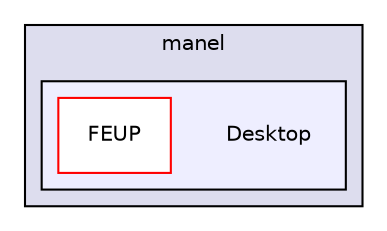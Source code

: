 digraph "C:/Users/manel/Desktop" {
  bgcolor=transparent;
  compound=true
  node [ fontsize="10", fontname="Helvetica"];
  edge [ labelfontsize="10", labelfontname="Helvetica"];
  subgraph clusterdir_98a67ff8e9e90a9aa3058e7c9853fd53 {
    graph [ bgcolor="#ddddee", pencolor="black", label="manel" fontname="Helvetica", fontsize="10", URL="dir_98a67ff8e9e90a9aa3058e7c9853fd53.html"]
  subgraph clusterdir_33bc72ab2cd79fc43fadd2e88807d46e {
    graph [ bgcolor="#eeeeff", pencolor="black", label="" URL="dir_33bc72ab2cd79fc43fadd2e88807d46e.html"];
    dir_33bc72ab2cd79fc43fadd2e88807d46e [shape=plaintext label="Desktop"];
    dir_c025bebfa88a710a6a26995ae6444247 [shape=box label="FEUP" color="red" fillcolor="white" style="filled" URL="dir_c025bebfa88a710a6a26995ae6444247.html"];
  }
  }
}
